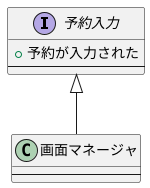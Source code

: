 @startuml
interface 予約入力{
    ' <<interface>>
+予約が入力された
---
}

class 画面マネージャ{
---
}

予約入力 <|-down- 画面マネージャ
@enduml